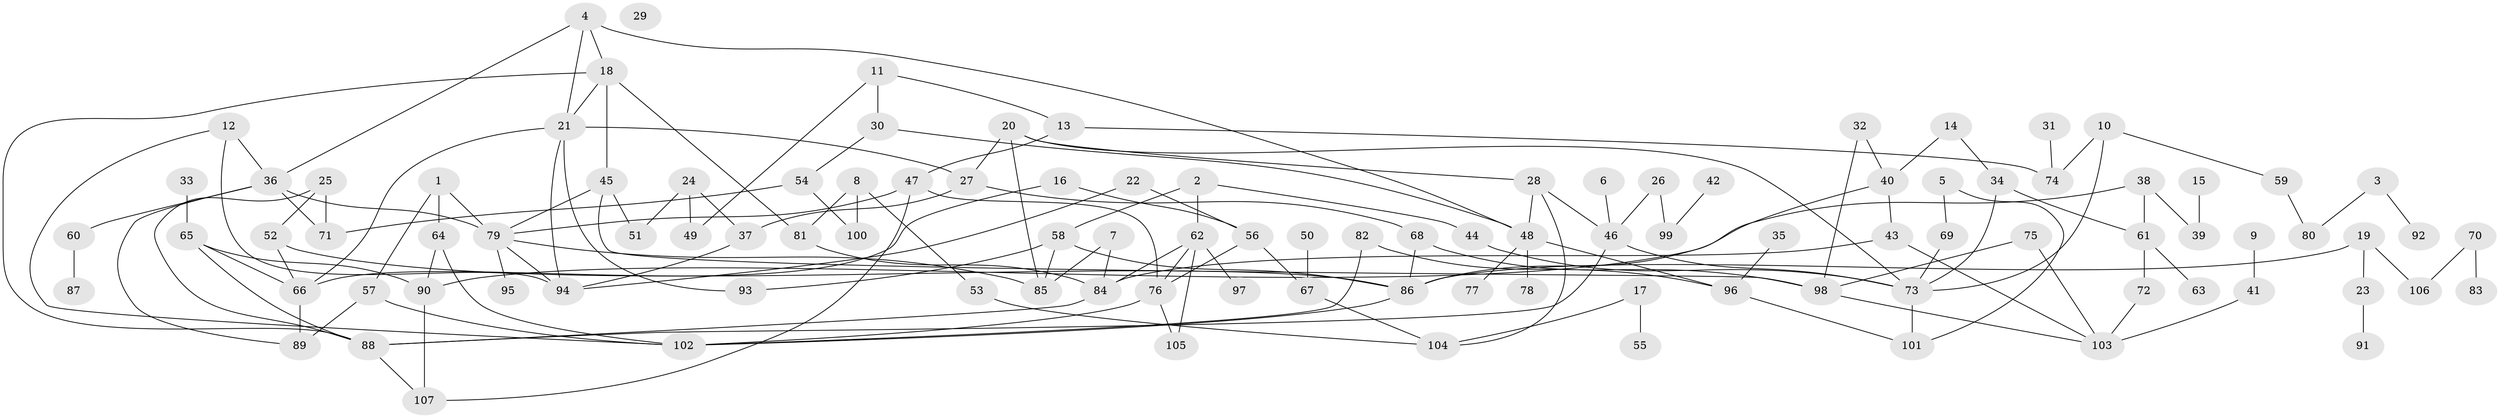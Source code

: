 // Generated by graph-tools (version 1.1) at 2025/40/03/09/25 04:40:52]
// undirected, 107 vertices, 156 edges
graph export_dot {
graph [start="1"]
  node [color=gray90,style=filled];
  1;
  2;
  3;
  4;
  5;
  6;
  7;
  8;
  9;
  10;
  11;
  12;
  13;
  14;
  15;
  16;
  17;
  18;
  19;
  20;
  21;
  22;
  23;
  24;
  25;
  26;
  27;
  28;
  29;
  30;
  31;
  32;
  33;
  34;
  35;
  36;
  37;
  38;
  39;
  40;
  41;
  42;
  43;
  44;
  45;
  46;
  47;
  48;
  49;
  50;
  51;
  52;
  53;
  54;
  55;
  56;
  57;
  58;
  59;
  60;
  61;
  62;
  63;
  64;
  65;
  66;
  67;
  68;
  69;
  70;
  71;
  72;
  73;
  74;
  75;
  76;
  77;
  78;
  79;
  80;
  81;
  82;
  83;
  84;
  85;
  86;
  87;
  88;
  89;
  90;
  91;
  92;
  93;
  94;
  95;
  96;
  97;
  98;
  99;
  100;
  101;
  102;
  103;
  104;
  105;
  106;
  107;
  1 -- 57;
  1 -- 64;
  1 -- 79;
  2 -- 44;
  2 -- 58;
  2 -- 62;
  3 -- 80;
  3 -- 92;
  4 -- 18;
  4 -- 21;
  4 -- 36;
  4 -- 48;
  5 -- 69;
  5 -- 101;
  6 -- 46;
  7 -- 84;
  7 -- 85;
  8 -- 53;
  8 -- 81;
  8 -- 100;
  9 -- 41;
  10 -- 59;
  10 -- 73;
  10 -- 74;
  11 -- 13;
  11 -- 30;
  11 -- 49;
  12 -- 36;
  12 -- 94;
  12 -- 102;
  13 -- 47;
  13 -- 74;
  14 -- 34;
  14 -- 40;
  15 -- 39;
  16 -- 56;
  16 -- 66;
  17 -- 55;
  17 -- 104;
  18 -- 21;
  18 -- 45;
  18 -- 81;
  18 -- 88;
  19 -- 23;
  19 -- 86;
  19 -- 106;
  20 -- 27;
  20 -- 28;
  20 -- 73;
  20 -- 85;
  21 -- 27;
  21 -- 66;
  21 -- 93;
  21 -- 94;
  22 -- 56;
  22 -- 94;
  23 -- 91;
  24 -- 37;
  24 -- 49;
  24 -- 51;
  25 -- 52;
  25 -- 71;
  25 -- 88;
  26 -- 46;
  26 -- 99;
  27 -- 37;
  27 -- 68;
  28 -- 46;
  28 -- 48;
  28 -- 104;
  30 -- 48;
  30 -- 54;
  31 -- 74;
  32 -- 40;
  32 -- 98;
  33 -- 65;
  34 -- 61;
  34 -- 73;
  35 -- 96;
  36 -- 60;
  36 -- 71;
  36 -- 79;
  36 -- 89;
  37 -- 94;
  38 -- 39;
  38 -- 61;
  38 -- 90;
  40 -- 43;
  40 -- 86;
  41 -- 103;
  42 -- 99;
  43 -- 84;
  43 -- 103;
  44 -- 73;
  45 -- 51;
  45 -- 79;
  45 -- 98;
  46 -- 73;
  46 -- 88;
  47 -- 76;
  47 -- 79;
  47 -- 107;
  48 -- 77;
  48 -- 78;
  48 -- 96;
  50 -- 67;
  52 -- 66;
  52 -- 86;
  53 -- 104;
  54 -- 71;
  54 -- 100;
  56 -- 67;
  56 -- 76;
  57 -- 89;
  57 -- 102;
  58 -- 85;
  58 -- 86;
  58 -- 93;
  59 -- 80;
  60 -- 87;
  61 -- 63;
  61 -- 72;
  62 -- 76;
  62 -- 84;
  62 -- 97;
  62 -- 105;
  64 -- 90;
  64 -- 102;
  65 -- 66;
  65 -- 88;
  65 -- 90;
  66 -- 89;
  67 -- 104;
  68 -- 86;
  68 -- 98;
  69 -- 73;
  70 -- 83;
  70 -- 106;
  72 -- 103;
  73 -- 101;
  75 -- 98;
  75 -- 103;
  76 -- 102;
  76 -- 105;
  79 -- 85;
  79 -- 94;
  79 -- 95;
  81 -- 84;
  82 -- 96;
  82 -- 102;
  84 -- 88;
  86 -- 102;
  88 -- 107;
  90 -- 107;
  96 -- 101;
  98 -- 103;
}
